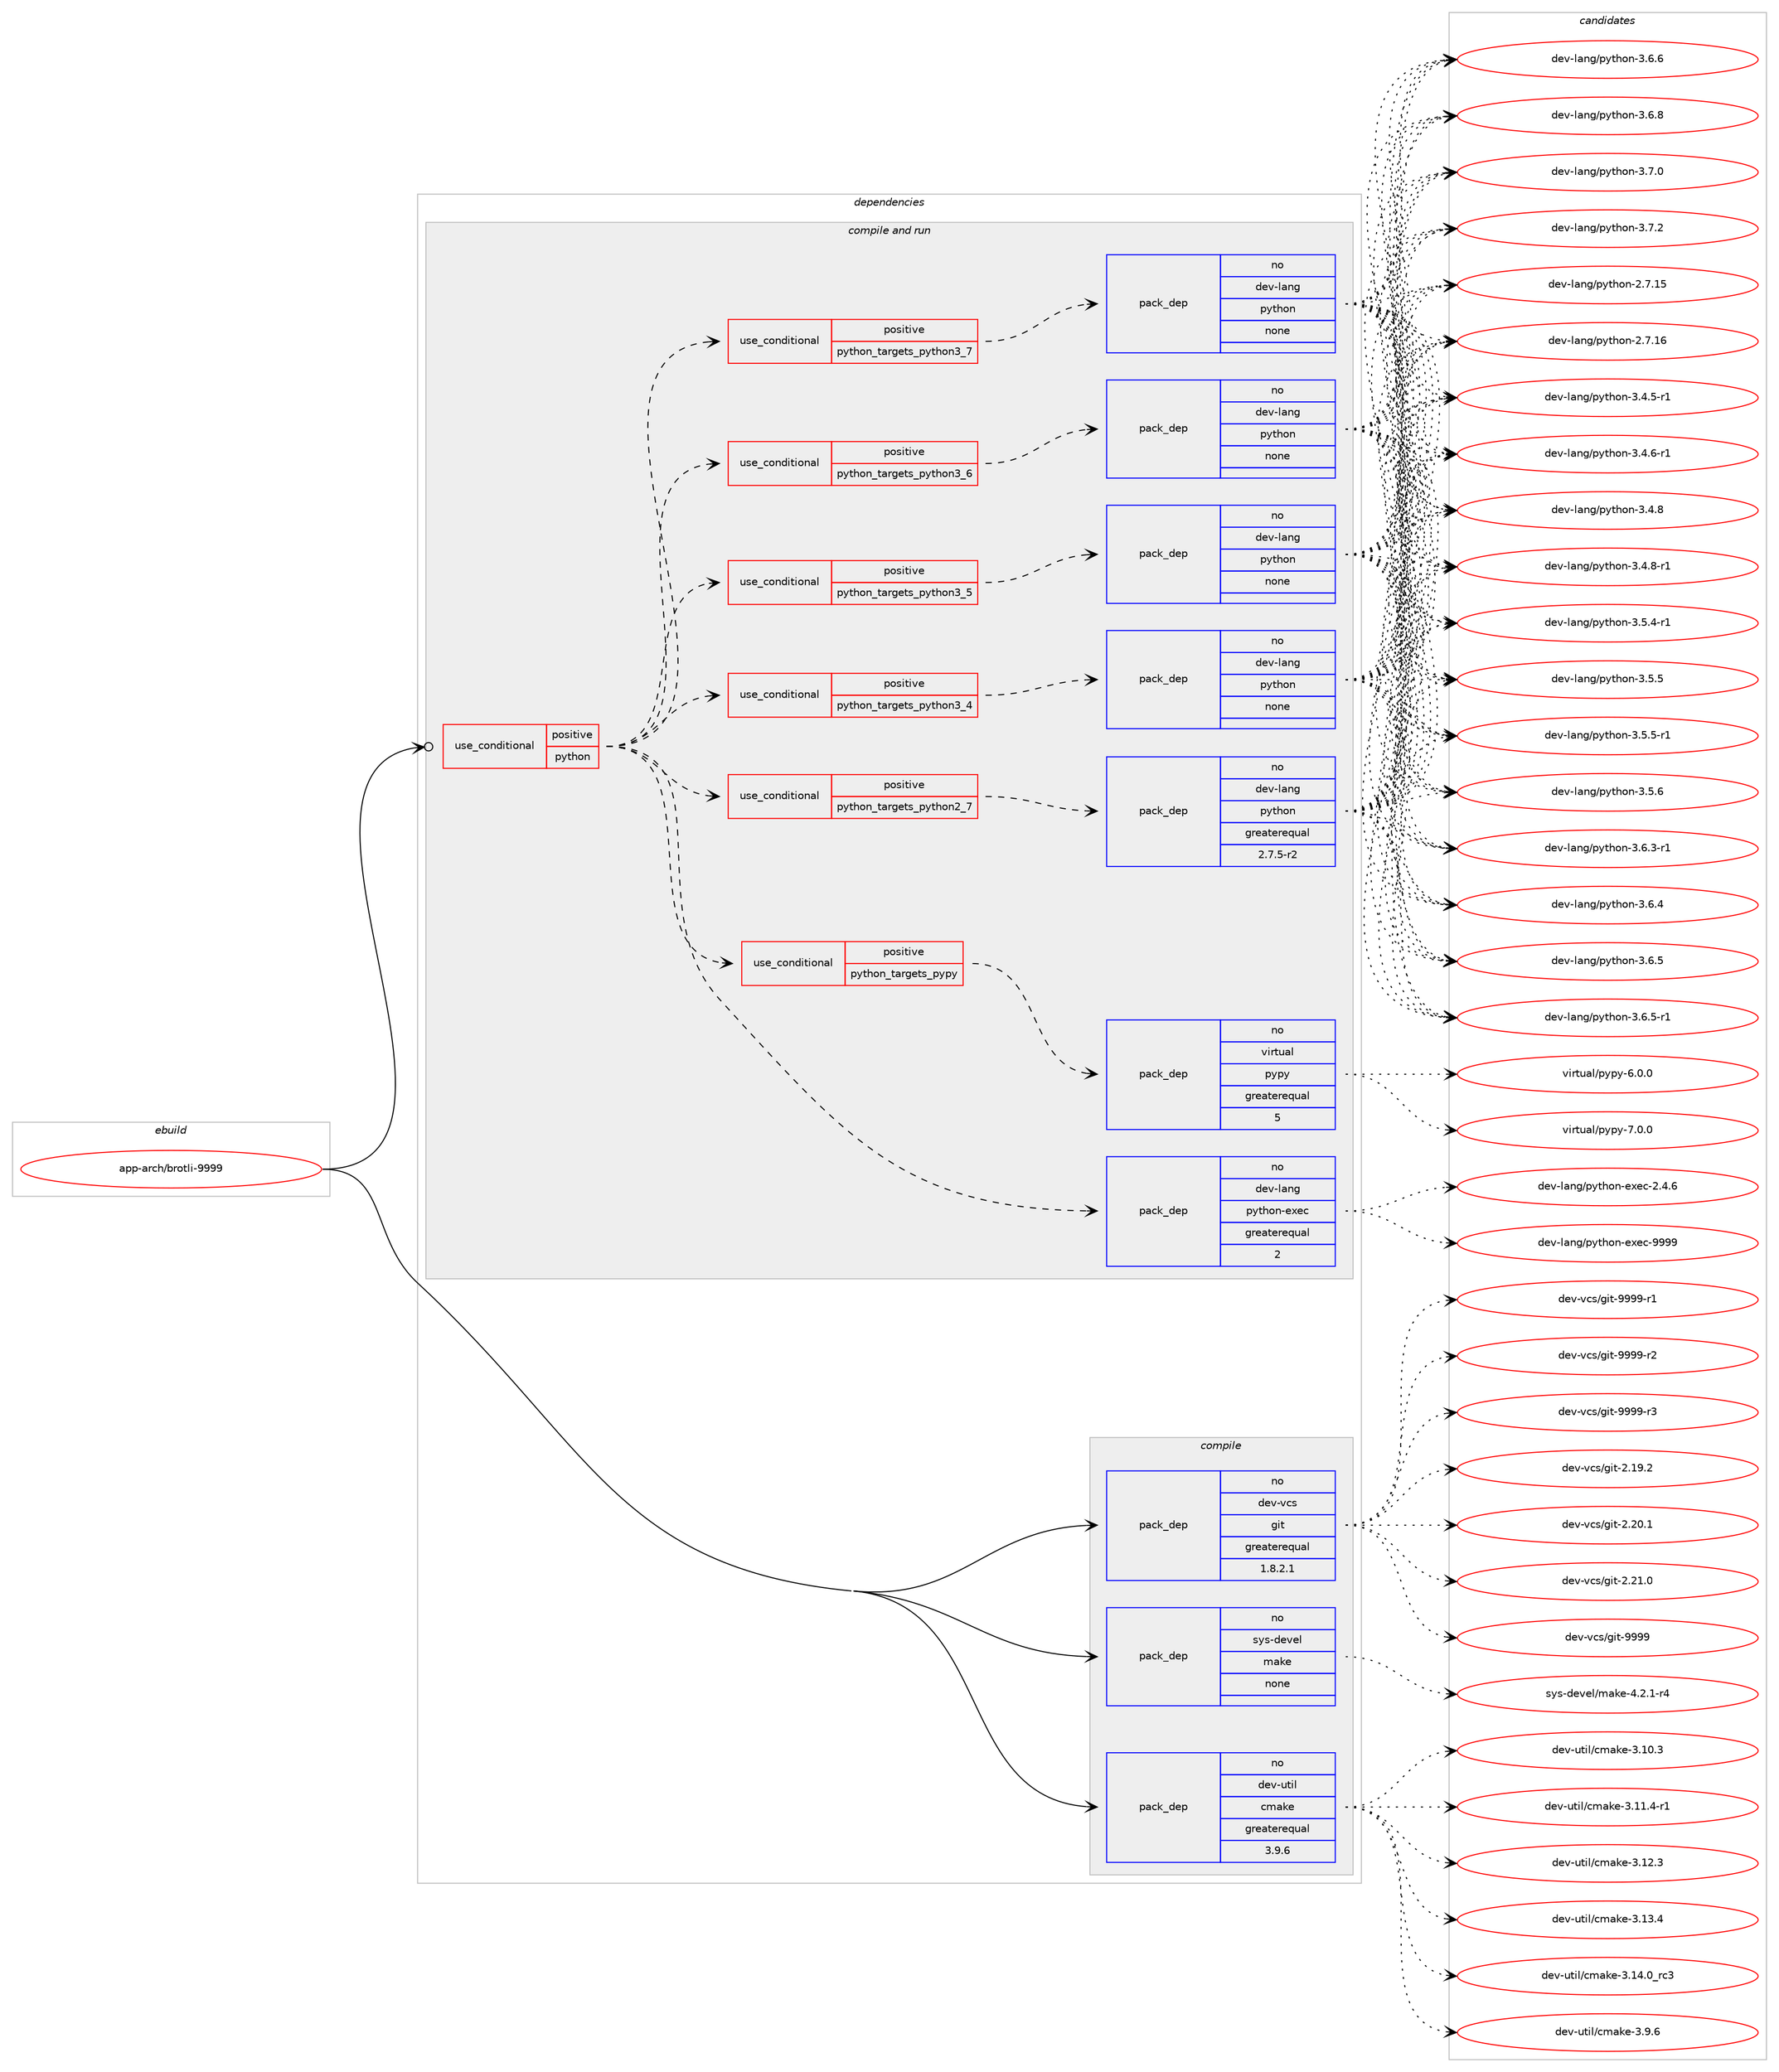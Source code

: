 digraph prolog {

# *************
# Graph options
# *************

newrank=true;
concentrate=true;
compound=true;
graph [rankdir=LR,fontname=Helvetica,fontsize=10,ranksep=1.5];#, ranksep=2.5, nodesep=0.2];
edge  [arrowhead=vee];
node  [fontname=Helvetica,fontsize=10];

# **********
# The ebuild
# **********

subgraph cluster_leftcol {
color=gray;
rank=same;
label=<<i>ebuild</i>>;
id [label="app-arch/brotli-9999", color=red, width=4, href="../app-arch/brotli-9999.svg"];
}

# ****************
# The dependencies
# ****************

subgraph cluster_midcol {
color=gray;
label=<<i>dependencies</i>>;
subgraph cluster_compile {
fillcolor="#eeeeee";
style=filled;
label=<<i>compile</i>>;
subgraph pack904742 {
dependency1270912 [label=<<TABLE BORDER="0" CELLBORDER="1" CELLSPACING="0" CELLPADDING="4" WIDTH="220"><TR><TD ROWSPAN="6" CELLPADDING="30">pack_dep</TD></TR><TR><TD WIDTH="110">no</TD></TR><TR><TD>dev-util</TD></TR><TR><TD>cmake</TD></TR><TR><TD>greaterequal</TD></TR><TR><TD>3.9.6</TD></TR></TABLE>>, shape=none, color=blue];
}
id:e -> dependency1270912:w [weight=20,style="solid",arrowhead="vee"];
subgraph pack904743 {
dependency1270913 [label=<<TABLE BORDER="0" CELLBORDER="1" CELLSPACING="0" CELLPADDING="4" WIDTH="220"><TR><TD ROWSPAN="6" CELLPADDING="30">pack_dep</TD></TR><TR><TD WIDTH="110">no</TD></TR><TR><TD>dev-vcs</TD></TR><TR><TD>git</TD></TR><TR><TD>greaterequal</TD></TR><TR><TD>1.8.2.1</TD></TR></TABLE>>, shape=none, color=blue];
}
id:e -> dependency1270913:w [weight=20,style="solid",arrowhead="vee"];
subgraph pack904744 {
dependency1270914 [label=<<TABLE BORDER="0" CELLBORDER="1" CELLSPACING="0" CELLPADDING="4" WIDTH="220"><TR><TD ROWSPAN="6" CELLPADDING="30">pack_dep</TD></TR><TR><TD WIDTH="110">no</TD></TR><TR><TD>sys-devel</TD></TR><TR><TD>make</TD></TR><TR><TD>none</TD></TR><TR><TD></TD></TR></TABLE>>, shape=none, color=blue];
}
id:e -> dependency1270914:w [weight=20,style="solid",arrowhead="vee"];
}
subgraph cluster_compileandrun {
fillcolor="#eeeeee";
style=filled;
label=<<i>compile and run</i>>;
subgraph cond346451 {
dependency1270915 [label=<<TABLE BORDER="0" CELLBORDER="1" CELLSPACING="0" CELLPADDING="4"><TR><TD ROWSPAN="3" CELLPADDING="10">use_conditional</TD></TR><TR><TD>positive</TD></TR><TR><TD>python</TD></TR></TABLE>>, shape=none, color=red];
subgraph cond346452 {
dependency1270916 [label=<<TABLE BORDER="0" CELLBORDER="1" CELLSPACING="0" CELLPADDING="4"><TR><TD ROWSPAN="3" CELLPADDING="10">use_conditional</TD></TR><TR><TD>positive</TD></TR><TR><TD>python_targets_pypy</TD></TR></TABLE>>, shape=none, color=red];
subgraph pack904745 {
dependency1270917 [label=<<TABLE BORDER="0" CELLBORDER="1" CELLSPACING="0" CELLPADDING="4" WIDTH="220"><TR><TD ROWSPAN="6" CELLPADDING="30">pack_dep</TD></TR><TR><TD WIDTH="110">no</TD></TR><TR><TD>virtual</TD></TR><TR><TD>pypy</TD></TR><TR><TD>greaterequal</TD></TR><TR><TD>5</TD></TR></TABLE>>, shape=none, color=blue];
}
dependency1270916:e -> dependency1270917:w [weight=20,style="dashed",arrowhead="vee"];
}
dependency1270915:e -> dependency1270916:w [weight=20,style="dashed",arrowhead="vee"];
subgraph cond346453 {
dependency1270918 [label=<<TABLE BORDER="0" CELLBORDER="1" CELLSPACING="0" CELLPADDING="4"><TR><TD ROWSPAN="3" CELLPADDING="10">use_conditional</TD></TR><TR><TD>positive</TD></TR><TR><TD>python_targets_python2_7</TD></TR></TABLE>>, shape=none, color=red];
subgraph pack904746 {
dependency1270919 [label=<<TABLE BORDER="0" CELLBORDER="1" CELLSPACING="0" CELLPADDING="4" WIDTH="220"><TR><TD ROWSPAN="6" CELLPADDING="30">pack_dep</TD></TR><TR><TD WIDTH="110">no</TD></TR><TR><TD>dev-lang</TD></TR><TR><TD>python</TD></TR><TR><TD>greaterequal</TD></TR><TR><TD>2.7.5-r2</TD></TR></TABLE>>, shape=none, color=blue];
}
dependency1270918:e -> dependency1270919:w [weight=20,style="dashed",arrowhead="vee"];
}
dependency1270915:e -> dependency1270918:w [weight=20,style="dashed",arrowhead="vee"];
subgraph cond346454 {
dependency1270920 [label=<<TABLE BORDER="0" CELLBORDER="1" CELLSPACING="0" CELLPADDING="4"><TR><TD ROWSPAN="3" CELLPADDING="10">use_conditional</TD></TR><TR><TD>positive</TD></TR><TR><TD>python_targets_python3_4</TD></TR></TABLE>>, shape=none, color=red];
subgraph pack904747 {
dependency1270921 [label=<<TABLE BORDER="0" CELLBORDER="1" CELLSPACING="0" CELLPADDING="4" WIDTH="220"><TR><TD ROWSPAN="6" CELLPADDING="30">pack_dep</TD></TR><TR><TD WIDTH="110">no</TD></TR><TR><TD>dev-lang</TD></TR><TR><TD>python</TD></TR><TR><TD>none</TD></TR><TR><TD></TD></TR></TABLE>>, shape=none, color=blue];
}
dependency1270920:e -> dependency1270921:w [weight=20,style="dashed",arrowhead="vee"];
}
dependency1270915:e -> dependency1270920:w [weight=20,style="dashed",arrowhead="vee"];
subgraph cond346455 {
dependency1270922 [label=<<TABLE BORDER="0" CELLBORDER="1" CELLSPACING="0" CELLPADDING="4"><TR><TD ROWSPAN="3" CELLPADDING="10">use_conditional</TD></TR><TR><TD>positive</TD></TR><TR><TD>python_targets_python3_5</TD></TR></TABLE>>, shape=none, color=red];
subgraph pack904748 {
dependency1270923 [label=<<TABLE BORDER="0" CELLBORDER="1" CELLSPACING="0" CELLPADDING="4" WIDTH="220"><TR><TD ROWSPAN="6" CELLPADDING="30">pack_dep</TD></TR><TR><TD WIDTH="110">no</TD></TR><TR><TD>dev-lang</TD></TR><TR><TD>python</TD></TR><TR><TD>none</TD></TR><TR><TD></TD></TR></TABLE>>, shape=none, color=blue];
}
dependency1270922:e -> dependency1270923:w [weight=20,style="dashed",arrowhead="vee"];
}
dependency1270915:e -> dependency1270922:w [weight=20,style="dashed",arrowhead="vee"];
subgraph cond346456 {
dependency1270924 [label=<<TABLE BORDER="0" CELLBORDER="1" CELLSPACING="0" CELLPADDING="4"><TR><TD ROWSPAN="3" CELLPADDING="10">use_conditional</TD></TR><TR><TD>positive</TD></TR><TR><TD>python_targets_python3_6</TD></TR></TABLE>>, shape=none, color=red];
subgraph pack904749 {
dependency1270925 [label=<<TABLE BORDER="0" CELLBORDER="1" CELLSPACING="0" CELLPADDING="4" WIDTH="220"><TR><TD ROWSPAN="6" CELLPADDING="30">pack_dep</TD></TR><TR><TD WIDTH="110">no</TD></TR><TR><TD>dev-lang</TD></TR><TR><TD>python</TD></TR><TR><TD>none</TD></TR><TR><TD></TD></TR></TABLE>>, shape=none, color=blue];
}
dependency1270924:e -> dependency1270925:w [weight=20,style="dashed",arrowhead="vee"];
}
dependency1270915:e -> dependency1270924:w [weight=20,style="dashed",arrowhead="vee"];
subgraph cond346457 {
dependency1270926 [label=<<TABLE BORDER="0" CELLBORDER="1" CELLSPACING="0" CELLPADDING="4"><TR><TD ROWSPAN="3" CELLPADDING="10">use_conditional</TD></TR><TR><TD>positive</TD></TR><TR><TD>python_targets_python3_7</TD></TR></TABLE>>, shape=none, color=red];
subgraph pack904750 {
dependency1270927 [label=<<TABLE BORDER="0" CELLBORDER="1" CELLSPACING="0" CELLPADDING="4" WIDTH="220"><TR><TD ROWSPAN="6" CELLPADDING="30">pack_dep</TD></TR><TR><TD WIDTH="110">no</TD></TR><TR><TD>dev-lang</TD></TR><TR><TD>python</TD></TR><TR><TD>none</TD></TR><TR><TD></TD></TR></TABLE>>, shape=none, color=blue];
}
dependency1270926:e -> dependency1270927:w [weight=20,style="dashed",arrowhead="vee"];
}
dependency1270915:e -> dependency1270926:w [weight=20,style="dashed",arrowhead="vee"];
subgraph pack904751 {
dependency1270928 [label=<<TABLE BORDER="0" CELLBORDER="1" CELLSPACING="0" CELLPADDING="4" WIDTH="220"><TR><TD ROWSPAN="6" CELLPADDING="30">pack_dep</TD></TR><TR><TD WIDTH="110">no</TD></TR><TR><TD>dev-lang</TD></TR><TR><TD>python-exec</TD></TR><TR><TD>greaterequal</TD></TR><TR><TD>2</TD></TR></TABLE>>, shape=none, color=blue];
}
dependency1270915:e -> dependency1270928:w [weight=20,style="dashed",arrowhead="vee"];
}
id:e -> dependency1270915:w [weight=20,style="solid",arrowhead="odotvee"];
}
subgraph cluster_run {
fillcolor="#eeeeee";
style=filled;
label=<<i>run</i>>;
}
}

# **************
# The candidates
# **************

subgraph cluster_choices {
rank=same;
color=gray;
label=<<i>candidates</i>>;

subgraph choice904742 {
color=black;
nodesep=1;
choice1001011184511711610510847991099710710145514649484651 [label="dev-util/cmake-3.10.3", color=red, width=4,href="../dev-util/cmake-3.10.3.svg"];
choice10010111845117116105108479910997107101455146494946524511449 [label="dev-util/cmake-3.11.4-r1", color=red, width=4,href="../dev-util/cmake-3.11.4-r1.svg"];
choice1001011184511711610510847991099710710145514649504651 [label="dev-util/cmake-3.12.3", color=red, width=4,href="../dev-util/cmake-3.12.3.svg"];
choice1001011184511711610510847991099710710145514649514652 [label="dev-util/cmake-3.13.4", color=red, width=4,href="../dev-util/cmake-3.13.4.svg"];
choice1001011184511711610510847991099710710145514649524648951149951 [label="dev-util/cmake-3.14.0_rc3", color=red, width=4,href="../dev-util/cmake-3.14.0_rc3.svg"];
choice10010111845117116105108479910997107101455146574654 [label="dev-util/cmake-3.9.6", color=red, width=4,href="../dev-util/cmake-3.9.6.svg"];
dependency1270912:e -> choice1001011184511711610510847991099710710145514649484651:w [style=dotted,weight="100"];
dependency1270912:e -> choice10010111845117116105108479910997107101455146494946524511449:w [style=dotted,weight="100"];
dependency1270912:e -> choice1001011184511711610510847991099710710145514649504651:w [style=dotted,weight="100"];
dependency1270912:e -> choice1001011184511711610510847991099710710145514649514652:w [style=dotted,weight="100"];
dependency1270912:e -> choice1001011184511711610510847991099710710145514649524648951149951:w [style=dotted,weight="100"];
dependency1270912:e -> choice10010111845117116105108479910997107101455146574654:w [style=dotted,weight="100"];
}
subgraph choice904743 {
color=black;
nodesep=1;
choice10010111845118991154710310511645504649574650 [label="dev-vcs/git-2.19.2", color=red, width=4,href="../dev-vcs/git-2.19.2.svg"];
choice10010111845118991154710310511645504650484649 [label="dev-vcs/git-2.20.1", color=red, width=4,href="../dev-vcs/git-2.20.1.svg"];
choice10010111845118991154710310511645504650494648 [label="dev-vcs/git-2.21.0", color=red, width=4,href="../dev-vcs/git-2.21.0.svg"];
choice1001011184511899115471031051164557575757 [label="dev-vcs/git-9999", color=red, width=4,href="../dev-vcs/git-9999.svg"];
choice10010111845118991154710310511645575757574511449 [label="dev-vcs/git-9999-r1", color=red, width=4,href="../dev-vcs/git-9999-r1.svg"];
choice10010111845118991154710310511645575757574511450 [label="dev-vcs/git-9999-r2", color=red, width=4,href="../dev-vcs/git-9999-r2.svg"];
choice10010111845118991154710310511645575757574511451 [label="dev-vcs/git-9999-r3", color=red, width=4,href="../dev-vcs/git-9999-r3.svg"];
dependency1270913:e -> choice10010111845118991154710310511645504649574650:w [style=dotted,weight="100"];
dependency1270913:e -> choice10010111845118991154710310511645504650484649:w [style=dotted,weight="100"];
dependency1270913:e -> choice10010111845118991154710310511645504650494648:w [style=dotted,weight="100"];
dependency1270913:e -> choice1001011184511899115471031051164557575757:w [style=dotted,weight="100"];
dependency1270913:e -> choice10010111845118991154710310511645575757574511449:w [style=dotted,weight="100"];
dependency1270913:e -> choice10010111845118991154710310511645575757574511450:w [style=dotted,weight="100"];
dependency1270913:e -> choice10010111845118991154710310511645575757574511451:w [style=dotted,weight="100"];
}
subgraph choice904744 {
color=black;
nodesep=1;
choice1151211154510010111810110847109971071014552465046494511452 [label="sys-devel/make-4.2.1-r4", color=red, width=4,href="../sys-devel/make-4.2.1-r4.svg"];
dependency1270914:e -> choice1151211154510010111810110847109971071014552465046494511452:w [style=dotted,weight="100"];
}
subgraph choice904745 {
color=black;
nodesep=1;
choice1181051141161179710847112121112121455446484648 [label="virtual/pypy-6.0.0", color=red, width=4,href="../virtual/pypy-6.0.0.svg"];
choice1181051141161179710847112121112121455546484648 [label="virtual/pypy-7.0.0", color=red, width=4,href="../virtual/pypy-7.0.0.svg"];
dependency1270917:e -> choice1181051141161179710847112121112121455446484648:w [style=dotted,weight="100"];
dependency1270917:e -> choice1181051141161179710847112121112121455546484648:w [style=dotted,weight="100"];
}
subgraph choice904746 {
color=black;
nodesep=1;
choice10010111845108971101034711212111610411111045504655464953 [label="dev-lang/python-2.7.15", color=red, width=4,href="../dev-lang/python-2.7.15.svg"];
choice10010111845108971101034711212111610411111045504655464954 [label="dev-lang/python-2.7.16", color=red, width=4,href="../dev-lang/python-2.7.16.svg"];
choice1001011184510897110103471121211161041111104551465246534511449 [label="dev-lang/python-3.4.5-r1", color=red, width=4,href="../dev-lang/python-3.4.5-r1.svg"];
choice1001011184510897110103471121211161041111104551465246544511449 [label="dev-lang/python-3.4.6-r1", color=red, width=4,href="../dev-lang/python-3.4.6-r1.svg"];
choice100101118451089711010347112121116104111110455146524656 [label="dev-lang/python-3.4.8", color=red, width=4,href="../dev-lang/python-3.4.8.svg"];
choice1001011184510897110103471121211161041111104551465246564511449 [label="dev-lang/python-3.4.8-r1", color=red, width=4,href="../dev-lang/python-3.4.8-r1.svg"];
choice1001011184510897110103471121211161041111104551465346524511449 [label="dev-lang/python-3.5.4-r1", color=red, width=4,href="../dev-lang/python-3.5.4-r1.svg"];
choice100101118451089711010347112121116104111110455146534653 [label="dev-lang/python-3.5.5", color=red, width=4,href="../dev-lang/python-3.5.5.svg"];
choice1001011184510897110103471121211161041111104551465346534511449 [label="dev-lang/python-3.5.5-r1", color=red, width=4,href="../dev-lang/python-3.5.5-r1.svg"];
choice100101118451089711010347112121116104111110455146534654 [label="dev-lang/python-3.5.6", color=red, width=4,href="../dev-lang/python-3.5.6.svg"];
choice1001011184510897110103471121211161041111104551465446514511449 [label="dev-lang/python-3.6.3-r1", color=red, width=4,href="../dev-lang/python-3.6.3-r1.svg"];
choice100101118451089711010347112121116104111110455146544652 [label="dev-lang/python-3.6.4", color=red, width=4,href="../dev-lang/python-3.6.4.svg"];
choice100101118451089711010347112121116104111110455146544653 [label="dev-lang/python-3.6.5", color=red, width=4,href="../dev-lang/python-3.6.5.svg"];
choice1001011184510897110103471121211161041111104551465446534511449 [label="dev-lang/python-3.6.5-r1", color=red, width=4,href="../dev-lang/python-3.6.5-r1.svg"];
choice100101118451089711010347112121116104111110455146544654 [label="dev-lang/python-3.6.6", color=red, width=4,href="../dev-lang/python-3.6.6.svg"];
choice100101118451089711010347112121116104111110455146544656 [label="dev-lang/python-3.6.8", color=red, width=4,href="../dev-lang/python-3.6.8.svg"];
choice100101118451089711010347112121116104111110455146554648 [label="dev-lang/python-3.7.0", color=red, width=4,href="../dev-lang/python-3.7.0.svg"];
choice100101118451089711010347112121116104111110455146554650 [label="dev-lang/python-3.7.2", color=red, width=4,href="../dev-lang/python-3.7.2.svg"];
dependency1270919:e -> choice10010111845108971101034711212111610411111045504655464953:w [style=dotted,weight="100"];
dependency1270919:e -> choice10010111845108971101034711212111610411111045504655464954:w [style=dotted,weight="100"];
dependency1270919:e -> choice1001011184510897110103471121211161041111104551465246534511449:w [style=dotted,weight="100"];
dependency1270919:e -> choice1001011184510897110103471121211161041111104551465246544511449:w [style=dotted,weight="100"];
dependency1270919:e -> choice100101118451089711010347112121116104111110455146524656:w [style=dotted,weight="100"];
dependency1270919:e -> choice1001011184510897110103471121211161041111104551465246564511449:w [style=dotted,weight="100"];
dependency1270919:e -> choice1001011184510897110103471121211161041111104551465346524511449:w [style=dotted,weight="100"];
dependency1270919:e -> choice100101118451089711010347112121116104111110455146534653:w [style=dotted,weight="100"];
dependency1270919:e -> choice1001011184510897110103471121211161041111104551465346534511449:w [style=dotted,weight="100"];
dependency1270919:e -> choice100101118451089711010347112121116104111110455146534654:w [style=dotted,weight="100"];
dependency1270919:e -> choice1001011184510897110103471121211161041111104551465446514511449:w [style=dotted,weight="100"];
dependency1270919:e -> choice100101118451089711010347112121116104111110455146544652:w [style=dotted,weight="100"];
dependency1270919:e -> choice100101118451089711010347112121116104111110455146544653:w [style=dotted,weight="100"];
dependency1270919:e -> choice1001011184510897110103471121211161041111104551465446534511449:w [style=dotted,weight="100"];
dependency1270919:e -> choice100101118451089711010347112121116104111110455146544654:w [style=dotted,weight="100"];
dependency1270919:e -> choice100101118451089711010347112121116104111110455146544656:w [style=dotted,weight="100"];
dependency1270919:e -> choice100101118451089711010347112121116104111110455146554648:w [style=dotted,weight="100"];
dependency1270919:e -> choice100101118451089711010347112121116104111110455146554650:w [style=dotted,weight="100"];
}
subgraph choice904747 {
color=black;
nodesep=1;
choice10010111845108971101034711212111610411111045504655464953 [label="dev-lang/python-2.7.15", color=red, width=4,href="../dev-lang/python-2.7.15.svg"];
choice10010111845108971101034711212111610411111045504655464954 [label="dev-lang/python-2.7.16", color=red, width=4,href="../dev-lang/python-2.7.16.svg"];
choice1001011184510897110103471121211161041111104551465246534511449 [label="dev-lang/python-3.4.5-r1", color=red, width=4,href="../dev-lang/python-3.4.5-r1.svg"];
choice1001011184510897110103471121211161041111104551465246544511449 [label="dev-lang/python-3.4.6-r1", color=red, width=4,href="../dev-lang/python-3.4.6-r1.svg"];
choice100101118451089711010347112121116104111110455146524656 [label="dev-lang/python-3.4.8", color=red, width=4,href="../dev-lang/python-3.4.8.svg"];
choice1001011184510897110103471121211161041111104551465246564511449 [label="dev-lang/python-3.4.8-r1", color=red, width=4,href="../dev-lang/python-3.4.8-r1.svg"];
choice1001011184510897110103471121211161041111104551465346524511449 [label="dev-lang/python-3.5.4-r1", color=red, width=4,href="../dev-lang/python-3.5.4-r1.svg"];
choice100101118451089711010347112121116104111110455146534653 [label="dev-lang/python-3.5.5", color=red, width=4,href="../dev-lang/python-3.5.5.svg"];
choice1001011184510897110103471121211161041111104551465346534511449 [label="dev-lang/python-3.5.5-r1", color=red, width=4,href="../dev-lang/python-3.5.5-r1.svg"];
choice100101118451089711010347112121116104111110455146534654 [label="dev-lang/python-3.5.6", color=red, width=4,href="../dev-lang/python-3.5.6.svg"];
choice1001011184510897110103471121211161041111104551465446514511449 [label="dev-lang/python-3.6.3-r1", color=red, width=4,href="../dev-lang/python-3.6.3-r1.svg"];
choice100101118451089711010347112121116104111110455146544652 [label="dev-lang/python-3.6.4", color=red, width=4,href="../dev-lang/python-3.6.4.svg"];
choice100101118451089711010347112121116104111110455146544653 [label="dev-lang/python-3.6.5", color=red, width=4,href="../dev-lang/python-3.6.5.svg"];
choice1001011184510897110103471121211161041111104551465446534511449 [label="dev-lang/python-3.6.5-r1", color=red, width=4,href="../dev-lang/python-3.6.5-r1.svg"];
choice100101118451089711010347112121116104111110455146544654 [label="dev-lang/python-3.6.6", color=red, width=4,href="../dev-lang/python-3.6.6.svg"];
choice100101118451089711010347112121116104111110455146544656 [label="dev-lang/python-3.6.8", color=red, width=4,href="../dev-lang/python-3.6.8.svg"];
choice100101118451089711010347112121116104111110455146554648 [label="dev-lang/python-3.7.0", color=red, width=4,href="../dev-lang/python-3.7.0.svg"];
choice100101118451089711010347112121116104111110455146554650 [label="dev-lang/python-3.7.2", color=red, width=4,href="../dev-lang/python-3.7.2.svg"];
dependency1270921:e -> choice10010111845108971101034711212111610411111045504655464953:w [style=dotted,weight="100"];
dependency1270921:e -> choice10010111845108971101034711212111610411111045504655464954:w [style=dotted,weight="100"];
dependency1270921:e -> choice1001011184510897110103471121211161041111104551465246534511449:w [style=dotted,weight="100"];
dependency1270921:e -> choice1001011184510897110103471121211161041111104551465246544511449:w [style=dotted,weight="100"];
dependency1270921:e -> choice100101118451089711010347112121116104111110455146524656:w [style=dotted,weight="100"];
dependency1270921:e -> choice1001011184510897110103471121211161041111104551465246564511449:w [style=dotted,weight="100"];
dependency1270921:e -> choice1001011184510897110103471121211161041111104551465346524511449:w [style=dotted,weight="100"];
dependency1270921:e -> choice100101118451089711010347112121116104111110455146534653:w [style=dotted,weight="100"];
dependency1270921:e -> choice1001011184510897110103471121211161041111104551465346534511449:w [style=dotted,weight="100"];
dependency1270921:e -> choice100101118451089711010347112121116104111110455146534654:w [style=dotted,weight="100"];
dependency1270921:e -> choice1001011184510897110103471121211161041111104551465446514511449:w [style=dotted,weight="100"];
dependency1270921:e -> choice100101118451089711010347112121116104111110455146544652:w [style=dotted,weight="100"];
dependency1270921:e -> choice100101118451089711010347112121116104111110455146544653:w [style=dotted,weight="100"];
dependency1270921:e -> choice1001011184510897110103471121211161041111104551465446534511449:w [style=dotted,weight="100"];
dependency1270921:e -> choice100101118451089711010347112121116104111110455146544654:w [style=dotted,weight="100"];
dependency1270921:e -> choice100101118451089711010347112121116104111110455146544656:w [style=dotted,weight="100"];
dependency1270921:e -> choice100101118451089711010347112121116104111110455146554648:w [style=dotted,weight="100"];
dependency1270921:e -> choice100101118451089711010347112121116104111110455146554650:w [style=dotted,weight="100"];
}
subgraph choice904748 {
color=black;
nodesep=1;
choice10010111845108971101034711212111610411111045504655464953 [label="dev-lang/python-2.7.15", color=red, width=4,href="../dev-lang/python-2.7.15.svg"];
choice10010111845108971101034711212111610411111045504655464954 [label="dev-lang/python-2.7.16", color=red, width=4,href="../dev-lang/python-2.7.16.svg"];
choice1001011184510897110103471121211161041111104551465246534511449 [label="dev-lang/python-3.4.5-r1", color=red, width=4,href="../dev-lang/python-3.4.5-r1.svg"];
choice1001011184510897110103471121211161041111104551465246544511449 [label="dev-lang/python-3.4.6-r1", color=red, width=4,href="../dev-lang/python-3.4.6-r1.svg"];
choice100101118451089711010347112121116104111110455146524656 [label="dev-lang/python-3.4.8", color=red, width=4,href="../dev-lang/python-3.4.8.svg"];
choice1001011184510897110103471121211161041111104551465246564511449 [label="dev-lang/python-3.4.8-r1", color=red, width=4,href="../dev-lang/python-3.4.8-r1.svg"];
choice1001011184510897110103471121211161041111104551465346524511449 [label="dev-lang/python-3.5.4-r1", color=red, width=4,href="../dev-lang/python-3.5.4-r1.svg"];
choice100101118451089711010347112121116104111110455146534653 [label="dev-lang/python-3.5.5", color=red, width=4,href="../dev-lang/python-3.5.5.svg"];
choice1001011184510897110103471121211161041111104551465346534511449 [label="dev-lang/python-3.5.5-r1", color=red, width=4,href="../dev-lang/python-3.5.5-r1.svg"];
choice100101118451089711010347112121116104111110455146534654 [label="dev-lang/python-3.5.6", color=red, width=4,href="../dev-lang/python-3.5.6.svg"];
choice1001011184510897110103471121211161041111104551465446514511449 [label="dev-lang/python-3.6.3-r1", color=red, width=4,href="../dev-lang/python-3.6.3-r1.svg"];
choice100101118451089711010347112121116104111110455146544652 [label="dev-lang/python-3.6.4", color=red, width=4,href="../dev-lang/python-3.6.4.svg"];
choice100101118451089711010347112121116104111110455146544653 [label="dev-lang/python-3.6.5", color=red, width=4,href="../dev-lang/python-3.6.5.svg"];
choice1001011184510897110103471121211161041111104551465446534511449 [label="dev-lang/python-3.6.5-r1", color=red, width=4,href="../dev-lang/python-3.6.5-r1.svg"];
choice100101118451089711010347112121116104111110455146544654 [label="dev-lang/python-3.6.6", color=red, width=4,href="../dev-lang/python-3.6.6.svg"];
choice100101118451089711010347112121116104111110455146544656 [label="dev-lang/python-3.6.8", color=red, width=4,href="../dev-lang/python-3.6.8.svg"];
choice100101118451089711010347112121116104111110455146554648 [label="dev-lang/python-3.7.0", color=red, width=4,href="../dev-lang/python-3.7.0.svg"];
choice100101118451089711010347112121116104111110455146554650 [label="dev-lang/python-3.7.2", color=red, width=4,href="../dev-lang/python-3.7.2.svg"];
dependency1270923:e -> choice10010111845108971101034711212111610411111045504655464953:w [style=dotted,weight="100"];
dependency1270923:e -> choice10010111845108971101034711212111610411111045504655464954:w [style=dotted,weight="100"];
dependency1270923:e -> choice1001011184510897110103471121211161041111104551465246534511449:w [style=dotted,weight="100"];
dependency1270923:e -> choice1001011184510897110103471121211161041111104551465246544511449:w [style=dotted,weight="100"];
dependency1270923:e -> choice100101118451089711010347112121116104111110455146524656:w [style=dotted,weight="100"];
dependency1270923:e -> choice1001011184510897110103471121211161041111104551465246564511449:w [style=dotted,weight="100"];
dependency1270923:e -> choice1001011184510897110103471121211161041111104551465346524511449:w [style=dotted,weight="100"];
dependency1270923:e -> choice100101118451089711010347112121116104111110455146534653:w [style=dotted,weight="100"];
dependency1270923:e -> choice1001011184510897110103471121211161041111104551465346534511449:w [style=dotted,weight="100"];
dependency1270923:e -> choice100101118451089711010347112121116104111110455146534654:w [style=dotted,weight="100"];
dependency1270923:e -> choice1001011184510897110103471121211161041111104551465446514511449:w [style=dotted,weight="100"];
dependency1270923:e -> choice100101118451089711010347112121116104111110455146544652:w [style=dotted,weight="100"];
dependency1270923:e -> choice100101118451089711010347112121116104111110455146544653:w [style=dotted,weight="100"];
dependency1270923:e -> choice1001011184510897110103471121211161041111104551465446534511449:w [style=dotted,weight="100"];
dependency1270923:e -> choice100101118451089711010347112121116104111110455146544654:w [style=dotted,weight="100"];
dependency1270923:e -> choice100101118451089711010347112121116104111110455146544656:w [style=dotted,weight="100"];
dependency1270923:e -> choice100101118451089711010347112121116104111110455146554648:w [style=dotted,weight="100"];
dependency1270923:e -> choice100101118451089711010347112121116104111110455146554650:w [style=dotted,weight="100"];
}
subgraph choice904749 {
color=black;
nodesep=1;
choice10010111845108971101034711212111610411111045504655464953 [label="dev-lang/python-2.7.15", color=red, width=4,href="../dev-lang/python-2.7.15.svg"];
choice10010111845108971101034711212111610411111045504655464954 [label="dev-lang/python-2.7.16", color=red, width=4,href="../dev-lang/python-2.7.16.svg"];
choice1001011184510897110103471121211161041111104551465246534511449 [label="dev-lang/python-3.4.5-r1", color=red, width=4,href="../dev-lang/python-3.4.5-r1.svg"];
choice1001011184510897110103471121211161041111104551465246544511449 [label="dev-lang/python-3.4.6-r1", color=red, width=4,href="../dev-lang/python-3.4.6-r1.svg"];
choice100101118451089711010347112121116104111110455146524656 [label="dev-lang/python-3.4.8", color=red, width=4,href="../dev-lang/python-3.4.8.svg"];
choice1001011184510897110103471121211161041111104551465246564511449 [label="dev-lang/python-3.4.8-r1", color=red, width=4,href="../dev-lang/python-3.4.8-r1.svg"];
choice1001011184510897110103471121211161041111104551465346524511449 [label="dev-lang/python-3.5.4-r1", color=red, width=4,href="../dev-lang/python-3.5.4-r1.svg"];
choice100101118451089711010347112121116104111110455146534653 [label="dev-lang/python-3.5.5", color=red, width=4,href="../dev-lang/python-3.5.5.svg"];
choice1001011184510897110103471121211161041111104551465346534511449 [label="dev-lang/python-3.5.5-r1", color=red, width=4,href="../dev-lang/python-3.5.5-r1.svg"];
choice100101118451089711010347112121116104111110455146534654 [label="dev-lang/python-3.5.6", color=red, width=4,href="../dev-lang/python-3.5.6.svg"];
choice1001011184510897110103471121211161041111104551465446514511449 [label="dev-lang/python-3.6.3-r1", color=red, width=4,href="../dev-lang/python-3.6.3-r1.svg"];
choice100101118451089711010347112121116104111110455146544652 [label="dev-lang/python-3.6.4", color=red, width=4,href="../dev-lang/python-3.6.4.svg"];
choice100101118451089711010347112121116104111110455146544653 [label="dev-lang/python-3.6.5", color=red, width=4,href="../dev-lang/python-3.6.5.svg"];
choice1001011184510897110103471121211161041111104551465446534511449 [label="dev-lang/python-3.6.5-r1", color=red, width=4,href="../dev-lang/python-3.6.5-r1.svg"];
choice100101118451089711010347112121116104111110455146544654 [label="dev-lang/python-3.6.6", color=red, width=4,href="../dev-lang/python-3.6.6.svg"];
choice100101118451089711010347112121116104111110455146544656 [label="dev-lang/python-3.6.8", color=red, width=4,href="../dev-lang/python-3.6.8.svg"];
choice100101118451089711010347112121116104111110455146554648 [label="dev-lang/python-3.7.0", color=red, width=4,href="../dev-lang/python-3.7.0.svg"];
choice100101118451089711010347112121116104111110455146554650 [label="dev-lang/python-3.7.2", color=red, width=4,href="../dev-lang/python-3.7.2.svg"];
dependency1270925:e -> choice10010111845108971101034711212111610411111045504655464953:w [style=dotted,weight="100"];
dependency1270925:e -> choice10010111845108971101034711212111610411111045504655464954:w [style=dotted,weight="100"];
dependency1270925:e -> choice1001011184510897110103471121211161041111104551465246534511449:w [style=dotted,weight="100"];
dependency1270925:e -> choice1001011184510897110103471121211161041111104551465246544511449:w [style=dotted,weight="100"];
dependency1270925:e -> choice100101118451089711010347112121116104111110455146524656:w [style=dotted,weight="100"];
dependency1270925:e -> choice1001011184510897110103471121211161041111104551465246564511449:w [style=dotted,weight="100"];
dependency1270925:e -> choice1001011184510897110103471121211161041111104551465346524511449:w [style=dotted,weight="100"];
dependency1270925:e -> choice100101118451089711010347112121116104111110455146534653:w [style=dotted,weight="100"];
dependency1270925:e -> choice1001011184510897110103471121211161041111104551465346534511449:w [style=dotted,weight="100"];
dependency1270925:e -> choice100101118451089711010347112121116104111110455146534654:w [style=dotted,weight="100"];
dependency1270925:e -> choice1001011184510897110103471121211161041111104551465446514511449:w [style=dotted,weight="100"];
dependency1270925:e -> choice100101118451089711010347112121116104111110455146544652:w [style=dotted,weight="100"];
dependency1270925:e -> choice100101118451089711010347112121116104111110455146544653:w [style=dotted,weight="100"];
dependency1270925:e -> choice1001011184510897110103471121211161041111104551465446534511449:w [style=dotted,weight="100"];
dependency1270925:e -> choice100101118451089711010347112121116104111110455146544654:w [style=dotted,weight="100"];
dependency1270925:e -> choice100101118451089711010347112121116104111110455146544656:w [style=dotted,weight="100"];
dependency1270925:e -> choice100101118451089711010347112121116104111110455146554648:w [style=dotted,weight="100"];
dependency1270925:e -> choice100101118451089711010347112121116104111110455146554650:w [style=dotted,weight="100"];
}
subgraph choice904750 {
color=black;
nodesep=1;
choice10010111845108971101034711212111610411111045504655464953 [label="dev-lang/python-2.7.15", color=red, width=4,href="../dev-lang/python-2.7.15.svg"];
choice10010111845108971101034711212111610411111045504655464954 [label="dev-lang/python-2.7.16", color=red, width=4,href="../dev-lang/python-2.7.16.svg"];
choice1001011184510897110103471121211161041111104551465246534511449 [label="dev-lang/python-3.4.5-r1", color=red, width=4,href="../dev-lang/python-3.4.5-r1.svg"];
choice1001011184510897110103471121211161041111104551465246544511449 [label="dev-lang/python-3.4.6-r1", color=red, width=4,href="../dev-lang/python-3.4.6-r1.svg"];
choice100101118451089711010347112121116104111110455146524656 [label="dev-lang/python-3.4.8", color=red, width=4,href="../dev-lang/python-3.4.8.svg"];
choice1001011184510897110103471121211161041111104551465246564511449 [label="dev-lang/python-3.4.8-r1", color=red, width=4,href="../dev-lang/python-3.4.8-r1.svg"];
choice1001011184510897110103471121211161041111104551465346524511449 [label="dev-lang/python-3.5.4-r1", color=red, width=4,href="../dev-lang/python-3.5.4-r1.svg"];
choice100101118451089711010347112121116104111110455146534653 [label="dev-lang/python-3.5.5", color=red, width=4,href="../dev-lang/python-3.5.5.svg"];
choice1001011184510897110103471121211161041111104551465346534511449 [label="dev-lang/python-3.5.5-r1", color=red, width=4,href="../dev-lang/python-3.5.5-r1.svg"];
choice100101118451089711010347112121116104111110455146534654 [label="dev-lang/python-3.5.6", color=red, width=4,href="../dev-lang/python-3.5.6.svg"];
choice1001011184510897110103471121211161041111104551465446514511449 [label="dev-lang/python-3.6.3-r1", color=red, width=4,href="../dev-lang/python-3.6.3-r1.svg"];
choice100101118451089711010347112121116104111110455146544652 [label="dev-lang/python-3.6.4", color=red, width=4,href="../dev-lang/python-3.6.4.svg"];
choice100101118451089711010347112121116104111110455146544653 [label="dev-lang/python-3.6.5", color=red, width=4,href="../dev-lang/python-3.6.5.svg"];
choice1001011184510897110103471121211161041111104551465446534511449 [label="dev-lang/python-3.6.5-r1", color=red, width=4,href="../dev-lang/python-3.6.5-r1.svg"];
choice100101118451089711010347112121116104111110455146544654 [label="dev-lang/python-3.6.6", color=red, width=4,href="../dev-lang/python-3.6.6.svg"];
choice100101118451089711010347112121116104111110455146544656 [label="dev-lang/python-3.6.8", color=red, width=4,href="../dev-lang/python-3.6.8.svg"];
choice100101118451089711010347112121116104111110455146554648 [label="dev-lang/python-3.7.0", color=red, width=4,href="../dev-lang/python-3.7.0.svg"];
choice100101118451089711010347112121116104111110455146554650 [label="dev-lang/python-3.7.2", color=red, width=4,href="../dev-lang/python-3.7.2.svg"];
dependency1270927:e -> choice10010111845108971101034711212111610411111045504655464953:w [style=dotted,weight="100"];
dependency1270927:e -> choice10010111845108971101034711212111610411111045504655464954:w [style=dotted,weight="100"];
dependency1270927:e -> choice1001011184510897110103471121211161041111104551465246534511449:w [style=dotted,weight="100"];
dependency1270927:e -> choice1001011184510897110103471121211161041111104551465246544511449:w [style=dotted,weight="100"];
dependency1270927:e -> choice100101118451089711010347112121116104111110455146524656:w [style=dotted,weight="100"];
dependency1270927:e -> choice1001011184510897110103471121211161041111104551465246564511449:w [style=dotted,weight="100"];
dependency1270927:e -> choice1001011184510897110103471121211161041111104551465346524511449:w [style=dotted,weight="100"];
dependency1270927:e -> choice100101118451089711010347112121116104111110455146534653:w [style=dotted,weight="100"];
dependency1270927:e -> choice1001011184510897110103471121211161041111104551465346534511449:w [style=dotted,weight="100"];
dependency1270927:e -> choice100101118451089711010347112121116104111110455146534654:w [style=dotted,weight="100"];
dependency1270927:e -> choice1001011184510897110103471121211161041111104551465446514511449:w [style=dotted,weight="100"];
dependency1270927:e -> choice100101118451089711010347112121116104111110455146544652:w [style=dotted,weight="100"];
dependency1270927:e -> choice100101118451089711010347112121116104111110455146544653:w [style=dotted,weight="100"];
dependency1270927:e -> choice1001011184510897110103471121211161041111104551465446534511449:w [style=dotted,weight="100"];
dependency1270927:e -> choice100101118451089711010347112121116104111110455146544654:w [style=dotted,weight="100"];
dependency1270927:e -> choice100101118451089711010347112121116104111110455146544656:w [style=dotted,weight="100"];
dependency1270927:e -> choice100101118451089711010347112121116104111110455146554648:w [style=dotted,weight="100"];
dependency1270927:e -> choice100101118451089711010347112121116104111110455146554650:w [style=dotted,weight="100"];
}
subgraph choice904751 {
color=black;
nodesep=1;
choice1001011184510897110103471121211161041111104510112010199455046524654 [label="dev-lang/python-exec-2.4.6", color=red, width=4,href="../dev-lang/python-exec-2.4.6.svg"];
choice10010111845108971101034711212111610411111045101120101994557575757 [label="dev-lang/python-exec-9999", color=red, width=4,href="../dev-lang/python-exec-9999.svg"];
dependency1270928:e -> choice1001011184510897110103471121211161041111104510112010199455046524654:w [style=dotted,weight="100"];
dependency1270928:e -> choice10010111845108971101034711212111610411111045101120101994557575757:w [style=dotted,weight="100"];
}
}

}

